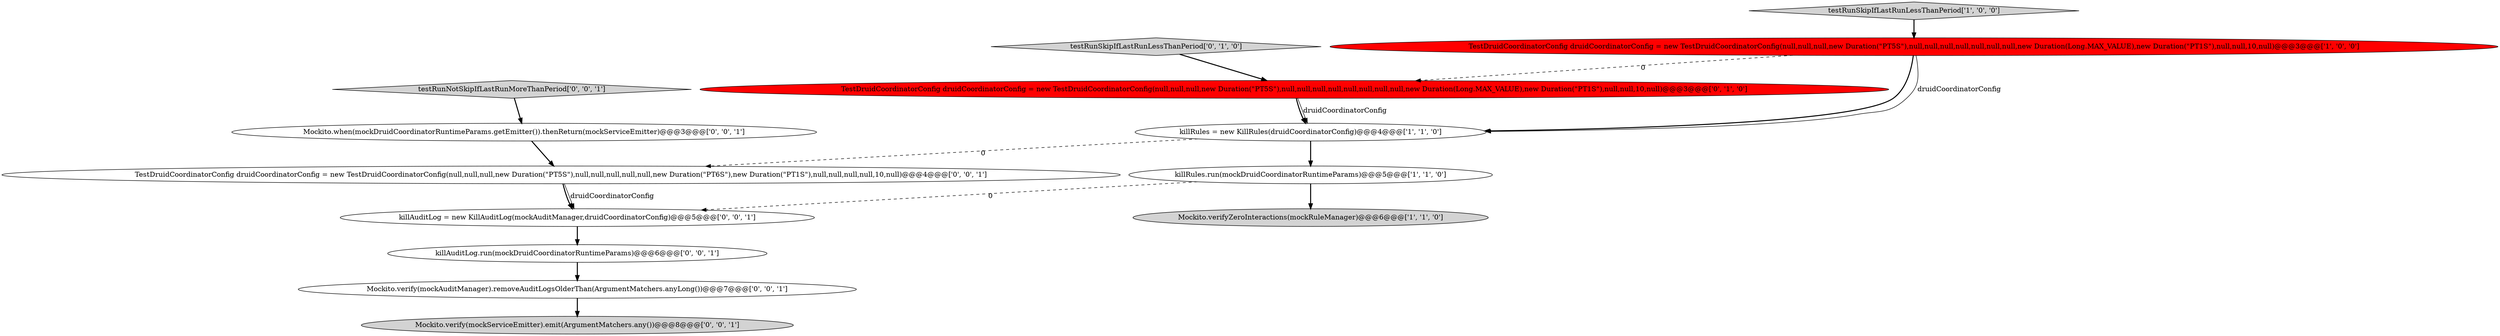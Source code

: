 digraph {
10 [style = filled, label = "killAuditLog = new KillAuditLog(mockAuditManager,druidCoordinatorConfig)@@@5@@@['0', '0', '1']", fillcolor = white, shape = ellipse image = "AAA0AAABBB3BBB"];
1 [style = filled, label = "killRules = new KillRules(druidCoordinatorConfig)@@@4@@@['1', '1', '0']", fillcolor = white, shape = ellipse image = "AAA0AAABBB1BBB"];
3 [style = filled, label = "TestDruidCoordinatorConfig druidCoordinatorConfig = new TestDruidCoordinatorConfig(null,null,null,new Duration(\"PT5S\"),null,null,null,null,null,null,null,new Duration(Long.MAX_VALUE),new Duration(\"PT1S\"),null,null,10,null)@@@3@@@['1', '0', '0']", fillcolor = red, shape = ellipse image = "AAA1AAABBB1BBB"];
8 [style = filled, label = "testRunNotSkipIfLastRunMoreThanPeriod['0', '0', '1']", fillcolor = lightgray, shape = diamond image = "AAA0AAABBB3BBB"];
7 [style = filled, label = "Mockito.when(mockDruidCoordinatorRuntimeParams.getEmitter()).thenReturn(mockServiceEmitter)@@@3@@@['0', '0', '1']", fillcolor = white, shape = ellipse image = "AAA0AAABBB3BBB"];
4 [style = filled, label = "killRules.run(mockDruidCoordinatorRuntimeParams)@@@5@@@['1', '1', '0']", fillcolor = white, shape = ellipse image = "AAA0AAABBB1BBB"];
5 [style = filled, label = "TestDruidCoordinatorConfig druidCoordinatorConfig = new TestDruidCoordinatorConfig(null,null,null,new Duration(\"PT5S\"),null,null,null,null,null,null,null,null,new Duration(Long.MAX_VALUE),new Duration(\"PT1S\"),null,null,10,null)@@@3@@@['0', '1', '0']", fillcolor = red, shape = ellipse image = "AAA1AAABBB2BBB"];
6 [style = filled, label = "testRunSkipIfLastRunLessThanPeriod['0', '1', '0']", fillcolor = lightgray, shape = diamond image = "AAA0AAABBB2BBB"];
11 [style = filled, label = "Mockito.verify(mockAuditManager).removeAuditLogsOlderThan(ArgumentMatchers.anyLong())@@@7@@@['0', '0', '1']", fillcolor = white, shape = ellipse image = "AAA0AAABBB3BBB"];
13 [style = filled, label = "Mockito.verify(mockServiceEmitter).emit(ArgumentMatchers.any())@@@8@@@['0', '0', '1']", fillcolor = lightgray, shape = ellipse image = "AAA0AAABBB3BBB"];
9 [style = filled, label = "killAuditLog.run(mockDruidCoordinatorRuntimeParams)@@@6@@@['0', '0', '1']", fillcolor = white, shape = ellipse image = "AAA0AAABBB3BBB"];
0 [style = filled, label = "testRunSkipIfLastRunLessThanPeriod['1', '0', '0']", fillcolor = lightgray, shape = diamond image = "AAA0AAABBB1BBB"];
12 [style = filled, label = "TestDruidCoordinatorConfig druidCoordinatorConfig = new TestDruidCoordinatorConfig(null,null,null,new Duration(\"PT5S\"),null,null,null,null,null,new Duration(\"PT6S\"),new Duration(\"PT1S\"),null,null,null,null,10,null)@@@4@@@['0', '0', '1']", fillcolor = white, shape = ellipse image = "AAA0AAABBB3BBB"];
2 [style = filled, label = "Mockito.verifyZeroInteractions(mockRuleManager)@@@6@@@['1', '1', '0']", fillcolor = lightgray, shape = ellipse image = "AAA0AAABBB1BBB"];
0->3 [style = bold, label=""];
3->5 [style = dashed, label="0"];
1->12 [style = dashed, label="0"];
5->1 [style = bold, label=""];
6->5 [style = bold, label=""];
1->4 [style = bold, label=""];
10->9 [style = bold, label=""];
12->10 [style = bold, label=""];
4->2 [style = bold, label=""];
9->11 [style = bold, label=""];
4->10 [style = dashed, label="0"];
3->1 [style = bold, label=""];
12->10 [style = solid, label="druidCoordinatorConfig"];
7->12 [style = bold, label=""];
3->1 [style = solid, label="druidCoordinatorConfig"];
11->13 [style = bold, label=""];
8->7 [style = bold, label=""];
5->1 [style = solid, label="druidCoordinatorConfig"];
}
